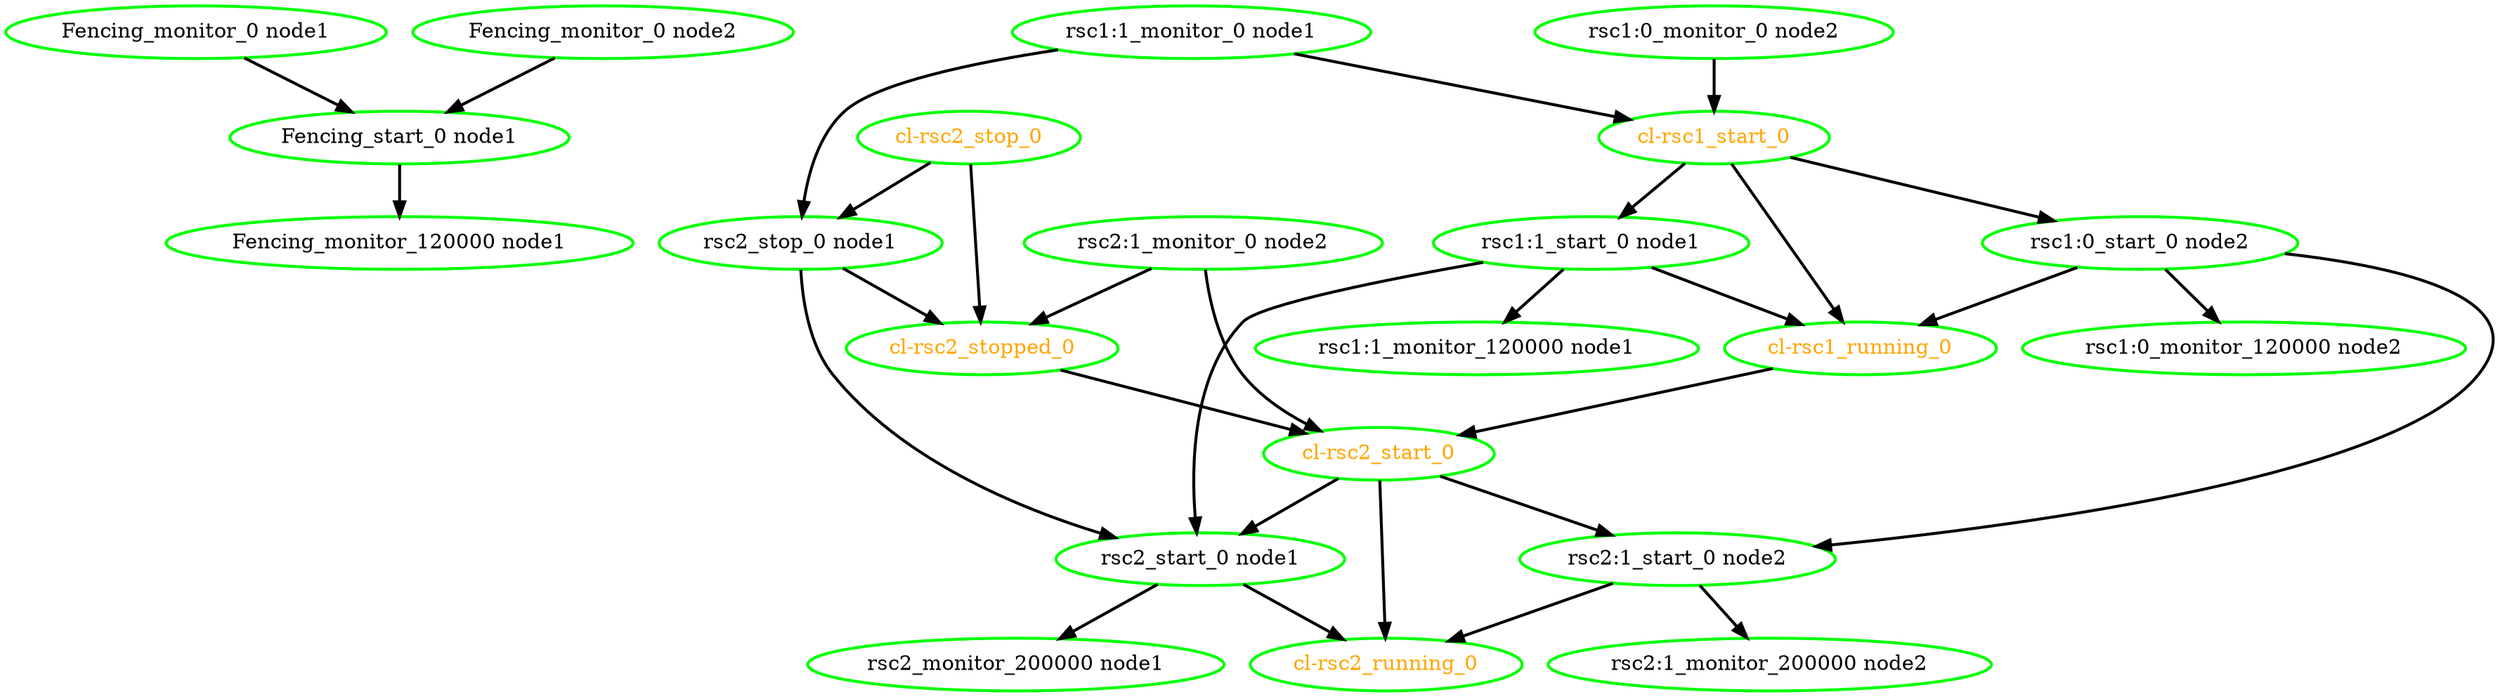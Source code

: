 digraph "g" {
"Fencing_monitor_0 node1" -> "Fencing_start_0 node1" [ style = bold]
"Fencing_monitor_0 node1" [ style=bold color="green" fontcolor="black"]
"Fencing_monitor_0 node2" -> "Fencing_start_0 node1" [ style = bold]
"Fencing_monitor_0 node2" [ style=bold color="green" fontcolor="black"]
"Fencing_monitor_120000 node1" [ style=bold color="green" fontcolor="black"]
"Fencing_start_0 node1" -> "Fencing_monitor_120000 node1" [ style = bold]
"Fencing_start_0 node1" [ style=bold color="green" fontcolor="black"]
"cl-rsc1_running_0" -> "cl-rsc2_start_0" [ style = bold]
"cl-rsc1_running_0" [ style=bold color="green" fontcolor="orange"]
"cl-rsc1_start_0" -> "cl-rsc1_running_0" [ style = bold]
"cl-rsc1_start_0" -> "rsc1:0_start_0 node2" [ style = bold]
"cl-rsc1_start_0" -> "rsc1:1_start_0 node1" [ style = bold]
"cl-rsc1_start_0" [ style=bold color="green" fontcolor="orange"]
"cl-rsc2_running_0" [ style=bold color="green" fontcolor="orange"]
"cl-rsc2_start_0" -> "cl-rsc2_running_0" [ style = bold]
"cl-rsc2_start_0" -> "rsc2:1_start_0 node2" [ style = bold]
"cl-rsc2_start_0" -> "rsc2_start_0 node1" [ style = bold]
"cl-rsc2_start_0" [ style=bold color="green" fontcolor="orange"]
"cl-rsc2_stop_0" -> "cl-rsc2_stopped_0" [ style = bold]
"cl-rsc2_stop_0" -> "rsc2_stop_0 node1" [ style = bold]
"cl-rsc2_stop_0" [ style=bold color="green" fontcolor="orange"]
"cl-rsc2_stopped_0" -> "cl-rsc2_start_0" [ style = bold]
"cl-rsc2_stopped_0" [ style=bold color="green" fontcolor="orange"]
"rsc1:0_monitor_0 node2" -> "cl-rsc1_start_0" [ style = bold]
"rsc1:0_monitor_0 node2" [ style=bold color="green" fontcolor="black"]
"rsc1:0_monitor_120000 node2" [ style=bold color="green" fontcolor="black"]
"rsc1:0_start_0 node2" -> "cl-rsc1_running_0" [ style = bold]
"rsc1:0_start_0 node2" -> "rsc1:0_monitor_120000 node2" [ style = bold]
"rsc1:0_start_0 node2" -> "rsc2:1_start_0 node2" [ style = bold]
"rsc1:0_start_0 node2" [ style=bold color="green" fontcolor="black"]
"rsc1:1_monitor_0 node1" -> "cl-rsc1_start_0" [ style = bold]
"rsc1:1_monitor_0 node1" -> "rsc2_stop_0 node1" [ style = bold]
"rsc1:1_monitor_0 node1" [ style=bold color="green" fontcolor="black"]
"rsc1:1_monitor_120000 node1" [ style=bold color="green" fontcolor="black"]
"rsc1:1_start_0 node1" -> "cl-rsc1_running_0" [ style = bold]
"rsc1:1_start_0 node1" -> "rsc1:1_monitor_120000 node1" [ style = bold]
"rsc1:1_start_0 node1" -> "rsc2_start_0 node1" [ style = bold]
"rsc1:1_start_0 node1" [ style=bold color="green" fontcolor="black"]
"rsc2:1_monitor_0 node2" -> "cl-rsc2_start_0" [ style = bold]
"rsc2:1_monitor_0 node2" -> "cl-rsc2_stopped_0" [ style = bold]
"rsc2:1_monitor_0 node2" [ style=bold color="green" fontcolor="black"]
"rsc2:1_monitor_200000 node2" [ style=bold color="green" fontcolor="black"]
"rsc2:1_start_0 node2" -> "cl-rsc2_running_0" [ style = bold]
"rsc2:1_start_0 node2" -> "rsc2:1_monitor_200000 node2" [ style = bold]
"rsc2:1_start_0 node2" [ style=bold color="green" fontcolor="black"]
"rsc2_monitor_200000 node1" [ style=bold color="green" fontcolor="black"]
"rsc2_start_0 node1" -> "cl-rsc2_running_0" [ style = bold]
"rsc2_start_0 node1" -> "rsc2_monitor_200000 node1" [ style = bold]
"rsc2_start_0 node1" [ style=bold color="green" fontcolor="black"]
"rsc2_stop_0 node1" -> "cl-rsc2_stopped_0" [ style = bold]
"rsc2_stop_0 node1" -> "rsc2_start_0 node1" [ style = bold]
"rsc2_stop_0 node1" [ style=bold color="green" fontcolor="black"]
}
